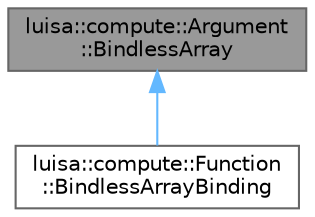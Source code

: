 digraph "luisa::compute::Argument::BindlessArray"
{
 // LATEX_PDF_SIZE
  bgcolor="transparent";
  edge [fontname=Helvetica,fontsize=10,labelfontname=Helvetica,labelfontsize=10];
  node [fontname=Helvetica,fontsize=10,shape=box,height=0.2,width=0.4];
  Node1 [id="Node000001",label="luisa::compute::Argument\l::BindlessArray",height=0.2,width=0.4,color="gray40", fillcolor="grey60", style="filled", fontcolor="black",tooltip=" "];
  Node1 -> Node2 [id="edge2_Node000001_Node000002",dir="back",color="steelblue1",style="solid",tooltip=" "];
  Node2 [id="Node000002",label="luisa::compute::Function\l::BindlessArrayBinding",height=0.2,width=0.4,color="gray40", fillcolor="white", style="filled",URL="$structluisa_1_1compute_1_1_function_1_1_bindless_array_binding.html",tooltip="Bindless array binding."];
}

